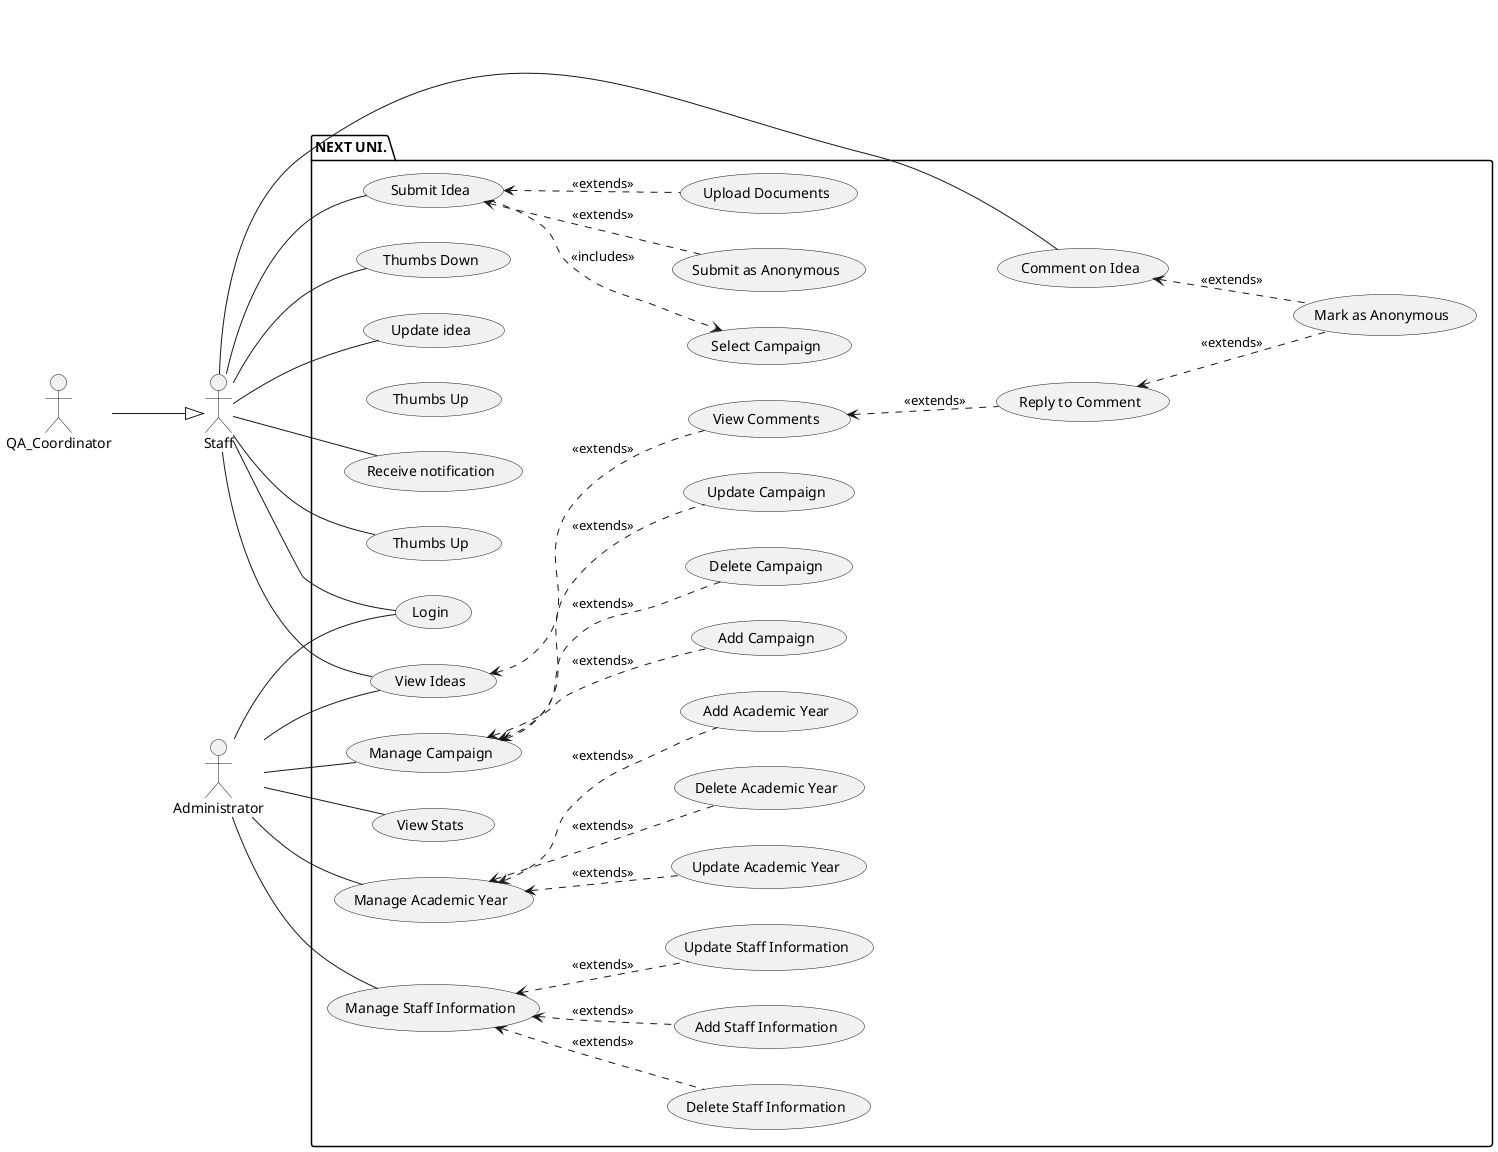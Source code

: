 @startuml
left to right direction

actor Staff
actor QA_Coordinator
actor Administrator

package "NEXT UNI."{
(Login) as UC1
(View Ideas) as UC2
(Submit Idea) as UC3 
(Comment on Idea) as UC4
(Thumbs Up)  as UC5
(Thumbs Down) as UC6
(Update idea) as UC7
(Receive notification) as UC8
(Manage Academic Year) as UC9
(Manage Staff Information) as U10
(Manage Campaign) as U11
(Add Academic Year) as UC9_1
(Update Academic Year) as UC9_2
(Delete Academic Year) as UC9_3
(Add Staff Information) as U10_1
(Update Staff Information) as U10_2
(Delete Staff Information) as U10_3
(Update Campaign) as U11_2
(Add Campaign)  as U11_1
(Delete Campaign) as U11_3
(View Comments) as UC2_1
(Reply to Comment) as UC2_1_1
(Mark as Anonymous) as UC2_1_1_1
(Submit as Anonymous) as UC3_1


Staff -- UC1
Staff -- UC2
Staff -- UC3
Staff -- UC4
Staff -- (Thumbs Up)
Staff -- UC6
Staff -- UC7
Staff -- UC8
Staff <|-up- QA_Coordinator

Administrator -- UC2
Administrator -- UC9
Administrator -- UC1
Administrator -- U10
Administrator -- U11
Administrator -- (View Stats)

UC3 <.. (Upload Documents) : <<extends>>
UC3 ..> (Select Campaign) : <<includes>>




UC2 <.. UC2_1 : <<extends>>
UC2_1 <.. UC2_1_1 : <<extends>>
UC4 <.. UC2_1_1_1 : <<extends>> 
UC2_1_1 <.. UC2_1_1_1 : <<extends>> 
UC9 <.. UC9_1 : <<extends>>
UC9 <.. UC9_2 : <<extends>>
UC9 <.. UC9_3 : <<extends>>
U10 <.. U10_1 : <<extends>>
U10 <.. U10_2 : <<extends>>
U10 <.. U10_3 : <<extends>>
U11 <.. U11_2 : <<extends>>
U11 <.. U11_1 : <<extends>>
U11 <.. U11_3 : <<extends>>
UC3 <.. UC3_1 : <<extends>>
}
@enduml
